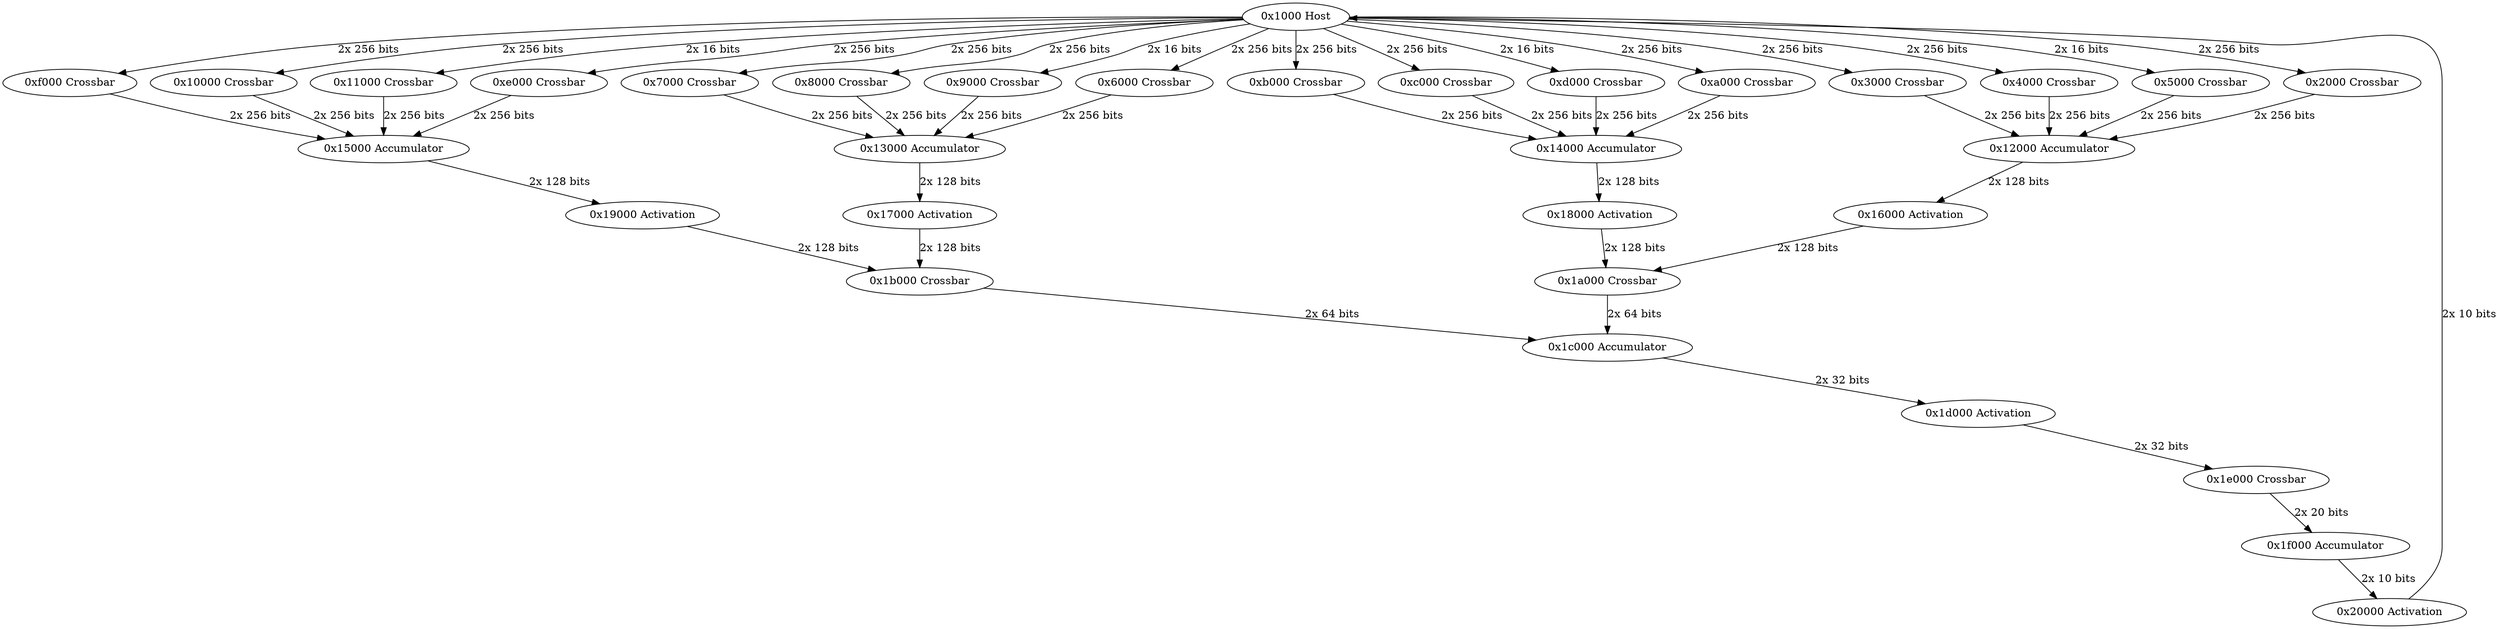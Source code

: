digraph InterconnectGraph {
  "0x1000 Host" -> "0x2000 Crossbar" [label="2x 256 bits"];
  "0x1000 Host" -> "0x3000 Crossbar" [label="2x 256 bits"];
  "0x1000 Host" -> "0x4000 Crossbar" [label="2x 256 bits"];
  "0x1000 Host" -> "0x5000 Crossbar" [label="2x 16 bits"];
  "0x1000 Host" -> "0x6000 Crossbar" [label="2x 256 bits"];
  "0x1000 Host" -> "0x7000 Crossbar" [label="2x 256 bits"];
  "0x1000 Host" -> "0x8000 Crossbar" [label="2x 256 bits"];
  "0x1000 Host" -> "0x9000 Crossbar" [label="2x 16 bits"];
  "0x1000 Host" -> "0xa000 Crossbar" [label="2x 256 bits"];
  "0x1000 Host" -> "0xb000 Crossbar" [label="2x 256 bits"];
  "0x1000 Host" -> "0xc000 Crossbar" [label="2x 256 bits"];
  "0x1000 Host" -> "0xd000 Crossbar" [label="2x 16 bits"];
  "0x1000 Host" -> "0xe000 Crossbar" [label="2x 256 bits"];
  "0x1000 Host" -> "0xf000 Crossbar" [label="2x 256 bits"];
  "0x1000 Host" -> "0x10000 Crossbar" [label="2x 256 bits"];
  "0x1000 Host" -> "0x11000 Crossbar" [label="2x 16 bits"];
  "0x2000 Crossbar" -> "0x12000 Accumulator" [label="2x 256 bits"];
  "0x3000 Crossbar" -> "0x12000 Accumulator" [label="2x 256 bits"];
  "0x4000 Crossbar" -> "0x12000 Accumulator" [label="2x 256 bits"];
  "0x5000 Crossbar" -> "0x12000 Accumulator" [label="2x 256 bits"];
  "0x12000 Accumulator" -> "0x16000 Activation" [label="2x 128 bits"];
  "0x6000 Crossbar" -> "0x13000 Accumulator" [label="2x 256 bits"];
  "0x7000 Crossbar" -> "0x13000 Accumulator" [label="2x 256 bits"];
  "0x8000 Crossbar" -> "0x13000 Accumulator" [label="2x 256 bits"];
  "0x9000 Crossbar" -> "0x13000 Accumulator" [label="2x 256 bits"];
  "0x13000 Accumulator" -> "0x17000 Activation" [label="2x 128 bits"];
  "0xa000 Crossbar" -> "0x14000 Accumulator" [label="2x 256 bits"];
  "0xb000 Crossbar" -> "0x14000 Accumulator" [label="2x 256 bits"];
  "0xc000 Crossbar" -> "0x14000 Accumulator" [label="2x 256 bits"];
  "0xd000 Crossbar" -> "0x14000 Accumulator" [label="2x 256 bits"];
  "0x14000 Accumulator" -> "0x18000 Activation" [label="2x 128 bits"];
  "0xe000 Crossbar" -> "0x15000 Accumulator" [label="2x 256 bits"];
  "0xf000 Crossbar" -> "0x15000 Accumulator" [label="2x 256 bits"];
  "0x10000 Crossbar" -> "0x15000 Accumulator" [label="2x 256 bits"];
  "0x11000 Crossbar" -> "0x15000 Accumulator" [label="2x 256 bits"];
  "0x15000 Accumulator" -> "0x19000 Activation" [label="2x 128 bits"];
  "0x16000 Activation" -> "0x1a000 Crossbar" [label="2x 128 bits"];
  "0x17000 Activation" -> "0x1b000 Crossbar" [label="2x 128 bits"];
  "0x18000 Activation" -> "0x1a000 Crossbar" [label="2x 128 bits"];
  "0x19000 Activation" -> "0x1b000 Crossbar" [label="2x 128 bits"];
  "0x1a000 Crossbar" -> "0x1c000 Accumulator" [label="2x 64 bits"];
  "0x1b000 Crossbar" -> "0x1c000 Accumulator" [label="2x 64 bits"];
  "0x1c000 Accumulator" -> "0x1d000 Activation" [label="2x 32 bits"];
  "0x1d000 Activation" -> "0x1e000 Crossbar" [label="2x 32 bits"];
  "0x1e000 Crossbar" -> "0x1f000 Accumulator" [label="2x 20 bits"];
  "0x1f000 Accumulator" -> "0x20000 Activation" [label="2x 10 bits"];
  "0x20000 Activation" -> "0x1000 Host" [label="2x 10 bits"];
}
